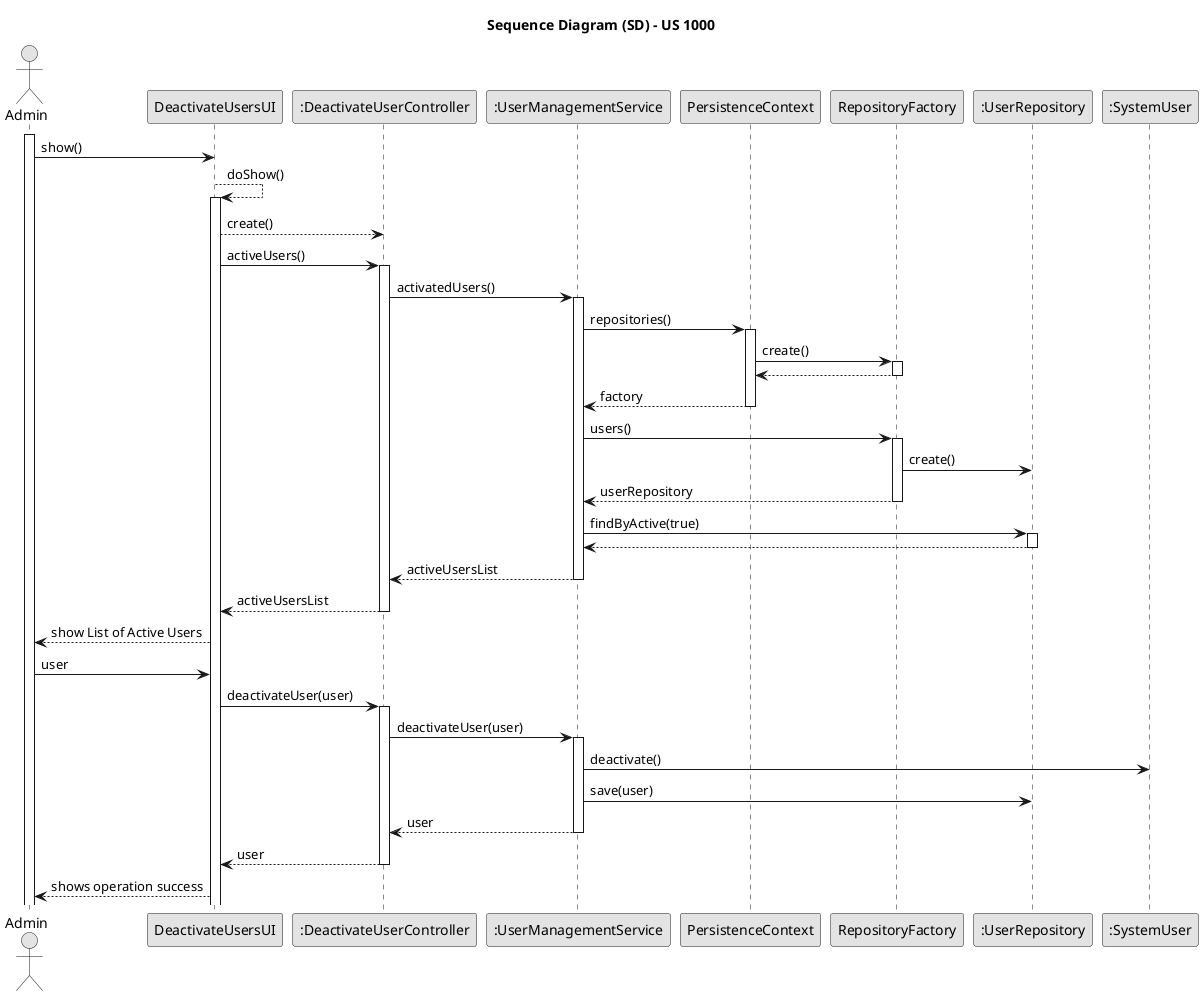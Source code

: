 @startuml
skinparam monochrome true
skinparam packageStyle rectangle
skinparam shadowing false

title Sequence Diagram (SD) - US 1000



actor "Admin" as User
participant "DeactivateUsersUI" as UI
participant ":DeactivateUserController" as Controller
participant ":UserManagementService" as Service

participant "PersistenceContext" as PersistenceContext
participant "RepositoryFactory" as Rep
participant ":UserRepository" as UsRep
participant ":SystemUser" as SysUs


activate User

    User -> UI : show()


        UI --> UI : doShow()
    activate UI

    UI --> Controller : create()

    UI -> Controller : activeUsers()
    activate Controller

    Controller -> Service : activatedUsers()
    activate Service

    Service -> PersistenceContext : repositories()
    activate PersistenceContext

    PersistenceContext -> Rep : create()
    activate Rep

    Rep --> PersistenceContext
    deactivate Rep

    PersistenceContext --> Service : factory
    deactivate PersistenceContext

    Service -> Rep : users()
    activate Rep

    Rep -> UsRep : create()

    Rep --> Service : userRepository
    deactivate Rep

    Service -> UsRep : findByActive(true)
    activate UsRep

    UsRep --> Service :
    deactivate UsRep

    Service --> Controller : activeUsersList
    deactivate Service

    Controller --> UI : activeUsersList
    deactivate Controller

    UI --> User : show List of Active Users

    User -> UI : user

    UI -> Controller : deactivateUser(user)
    activate Controller

    Controller -> Service : deactivateUser(user)
    activate Service

    Service -> SysUs : deactivate()

    Service -> UsRep : save(user)

    Service --> Controller : user
    deactivate Service

    Controller --> UI : user
    deactivate Controller

    UI --> User : shows operation success


    deactivate Rep

@enduml